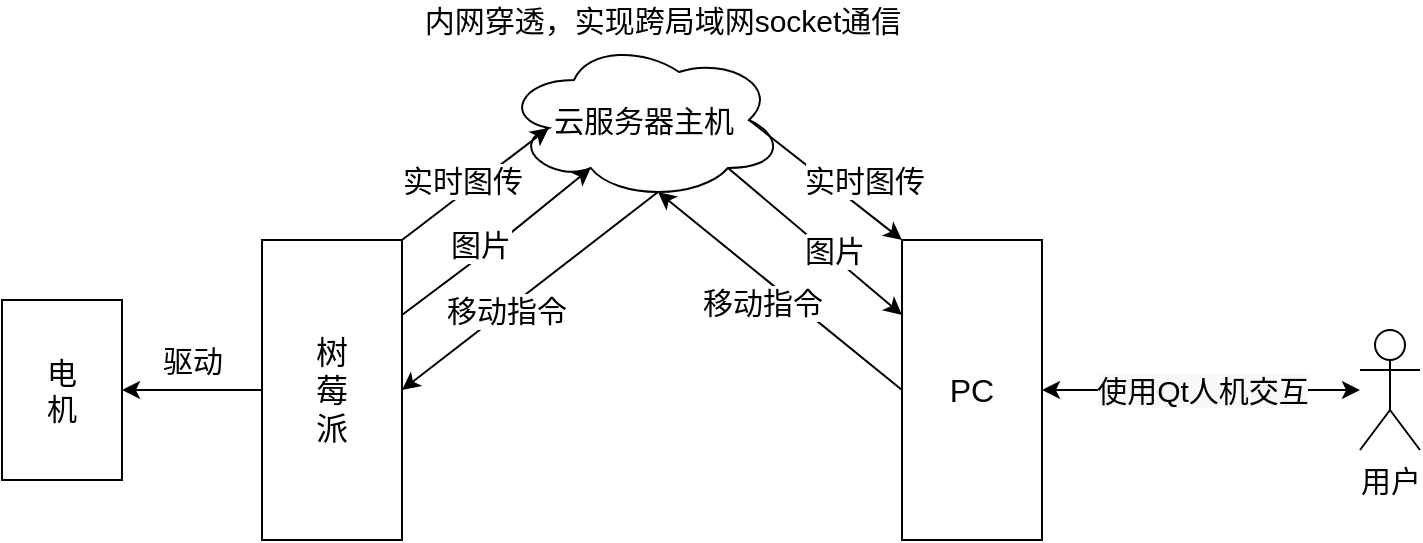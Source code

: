 <mxfile version="18.0.0" type="github">
  <diagram id="R11XRdNVm5lGKCMaSMpF" name="第 1 页">
    <mxGraphModel dx="1102" dy="582" grid="1" gridSize="10" guides="1" tooltips="1" connect="1" arrows="1" fold="1" page="1" pageScale="1" pageWidth="827" pageHeight="1169" math="0" shadow="0">
      <root>
        <mxCell id="0" />
        <mxCell id="1" parent="0" />
        <mxCell id="Irh74TFMI3eNS175melh-1" value="&lt;font style=&quot;font-size: 15px;&quot;&gt;云服务器主机&lt;/font&gt;" style="ellipse;shape=cloud;whiteSpace=wrap;html=1;" vertex="1" parent="1">
          <mxGeometry x="321" y="130" width="140" height="80" as="geometry" />
        </mxCell>
        <mxCell id="Irh74TFMI3eNS175melh-2" value="树&lt;br style=&quot;font-size: 16px;&quot;&gt;莓&lt;br style=&quot;font-size: 16px;&quot;&gt;派" style="rounded=0;whiteSpace=wrap;html=1;fontSize=16;" vertex="1" parent="1">
          <mxGeometry x="200" y="230" width="70" height="150" as="geometry" />
        </mxCell>
        <mxCell id="Irh74TFMI3eNS175melh-3" value="PC" style="rounded=0;whiteSpace=wrap;html=1;fontSize=16;" vertex="1" parent="1">
          <mxGeometry x="520" y="230" width="70" height="150" as="geometry" />
        </mxCell>
        <mxCell id="Irh74TFMI3eNS175melh-4" value="用户" style="shape=umlActor;verticalLabelPosition=bottom;verticalAlign=top;html=1;outlineConnect=0;fontSize=15;" vertex="1" parent="1">
          <mxGeometry x="749" y="275" width="30" height="60" as="geometry" />
        </mxCell>
        <mxCell id="Irh74TFMI3eNS175melh-5" value="内网穿透，实现跨局域网socket通信" style="text;html=1;align=center;verticalAlign=middle;resizable=0;points=[];autosize=1;strokeColor=none;fillColor=none;fontSize=15;" vertex="1" parent="1">
          <mxGeometry x="275" y="110" width="250" height="20" as="geometry" />
        </mxCell>
        <mxCell id="Irh74TFMI3eNS175melh-6" value="电&lt;br&gt;机" style="rounded=0;whiteSpace=wrap;html=1;fontSize=15;" vertex="1" parent="1">
          <mxGeometry x="70" y="260" width="60" height="90" as="geometry" />
        </mxCell>
        <mxCell id="Irh74TFMI3eNS175melh-7" value="" style="endArrow=classic;html=1;rounded=0;fontSize=15;entryX=1;entryY=0.5;entryDx=0;entryDy=0;exitX=0;exitY=0.5;exitDx=0;exitDy=0;" edge="1" parent="1" source="Irh74TFMI3eNS175melh-2" target="Irh74TFMI3eNS175melh-6">
          <mxGeometry width="50" height="50" relative="1" as="geometry">
            <mxPoint x="160" y="360" as="sourcePoint" />
            <mxPoint x="150" y="300" as="targetPoint" />
          </mxGeometry>
        </mxCell>
        <mxCell id="Irh74TFMI3eNS175melh-8" value="&lt;blockquote style=&quot;margin: 0 0 0 40px; border: none; padding: 0px;&quot;&gt;驱动&lt;/blockquote&gt;" style="text;html=1;align=center;verticalAlign=middle;resizable=0;points=[];autosize=1;strokeColor=none;fillColor=none;fontSize=15;" vertex="1" parent="1">
          <mxGeometry x="100" y="280" width="90" height="20" as="geometry" />
        </mxCell>
        <mxCell id="Irh74TFMI3eNS175melh-9" value="" style="endArrow=classic;html=1;rounded=0;fontSize=15;exitX=0.8;exitY=0.8;exitDx=0;exitDy=0;exitPerimeter=0;entryX=0;entryY=0.25;entryDx=0;entryDy=0;" edge="1" parent="1" source="Irh74TFMI3eNS175melh-1" target="Irh74TFMI3eNS175melh-3">
          <mxGeometry width="50" height="50" relative="1" as="geometry">
            <mxPoint x="420" y="340" as="sourcePoint" />
            <mxPoint x="470" y="290" as="targetPoint" />
          </mxGeometry>
        </mxCell>
        <mxCell id="Irh74TFMI3eNS175melh-10" value="图片" style="edgeLabel;html=1;align=center;verticalAlign=middle;resizable=0;points=[];fontSize=15;" vertex="1" connectable="0" parent="Irh74TFMI3eNS175melh-9">
          <mxGeometry x="0.176" y="3" relative="1" as="geometry">
            <mxPoint as="offset" />
          </mxGeometry>
        </mxCell>
        <mxCell id="Irh74TFMI3eNS175melh-11" value="" style="endArrow=classic;html=1;rounded=0;fontSize=15;entryX=0.55;entryY=0.95;entryDx=0;entryDy=0;entryPerimeter=0;exitX=0;exitY=0.5;exitDx=0;exitDy=0;" edge="1" parent="1" source="Irh74TFMI3eNS175melh-3" target="Irh74TFMI3eNS175melh-1">
          <mxGeometry width="50" height="50" relative="1" as="geometry">
            <mxPoint x="400" y="360" as="sourcePoint" />
            <mxPoint x="450" y="310" as="targetPoint" />
          </mxGeometry>
        </mxCell>
        <mxCell id="Irh74TFMI3eNS175melh-12" value="移动指令" style="edgeLabel;html=1;align=center;verticalAlign=middle;resizable=0;points=[];fontSize=15;" vertex="1" connectable="0" parent="Irh74TFMI3eNS175melh-11">
          <mxGeometry x="-0.579" y="4" relative="1" as="geometry">
            <mxPoint x="-42" y="-27" as="offset" />
          </mxGeometry>
        </mxCell>
        <mxCell id="Irh74TFMI3eNS175melh-13" value="" style="endArrow=classic;html=1;rounded=0;fontSize=15;exitX=0.55;exitY=0.95;exitDx=0;exitDy=0;exitPerimeter=0;entryX=1;entryY=0.5;entryDx=0;entryDy=0;" edge="1" parent="1" source="Irh74TFMI3eNS175melh-1" target="Irh74TFMI3eNS175melh-2">
          <mxGeometry width="50" height="50" relative="1" as="geometry">
            <mxPoint x="350" y="350" as="sourcePoint" />
            <mxPoint x="400" y="300" as="targetPoint" />
          </mxGeometry>
        </mxCell>
        <mxCell id="Irh74TFMI3eNS175melh-14" value="移动指令" style="edgeLabel;html=1;align=center;verticalAlign=middle;resizable=0;points=[];fontSize=15;" vertex="1" connectable="0" parent="Irh74TFMI3eNS175melh-13">
          <mxGeometry x="0.189" relative="1" as="geometry">
            <mxPoint as="offset" />
          </mxGeometry>
        </mxCell>
        <mxCell id="Irh74TFMI3eNS175melh-15" value="" style="endArrow=classic;html=1;rounded=0;fontSize=15;exitX=1;exitY=0.25;exitDx=0;exitDy=0;entryX=0.31;entryY=0.8;entryDx=0;entryDy=0;entryPerimeter=0;" edge="1" parent="1" source="Irh74TFMI3eNS175melh-2" target="Irh74TFMI3eNS175melh-1">
          <mxGeometry width="50" height="50" relative="1" as="geometry">
            <mxPoint x="260" y="210" as="sourcePoint" />
            <mxPoint x="310" y="160" as="targetPoint" />
            <Array as="points">
              <mxPoint x="320" y="230" />
            </Array>
          </mxGeometry>
        </mxCell>
        <mxCell id="Irh74TFMI3eNS175melh-16" value="图片" style="edgeLabel;html=1;align=center;verticalAlign=middle;resizable=0;points=[];fontSize=15;" vertex="1" connectable="0" parent="Irh74TFMI3eNS175melh-15">
          <mxGeometry x="-0.721" y="1" relative="1" as="geometry">
            <mxPoint x="26" y="-25" as="offset" />
          </mxGeometry>
        </mxCell>
        <mxCell id="Irh74TFMI3eNS175melh-17" value="" style="endArrow=classic;html=1;rounded=0;fontSize=15;exitX=1;exitY=0;exitDx=0;exitDy=0;entryX=0.16;entryY=0.55;entryDx=0;entryDy=0;entryPerimeter=0;" edge="1" parent="1" source="Irh74TFMI3eNS175melh-2" target="Irh74TFMI3eNS175melh-1">
          <mxGeometry width="50" height="50" relative="1" as="geometry">
            <mxPoint x="280" y="220" as="sourcePoint" />
            <mxPoint x="330" y="170" as="targetPoint" />
          </mxGeometry>
        </mxCell>
        <mxCell id="Irh74TFMI3eNS175melh-18" value="实时图传" style="edgeLabel;html=1;align=center;verticalAlign=middle;resizable=0;points=[];fontSize=15;" vertex="1" connectable="0" parent="Irh74TFMI3eNS175melh-17">
          <mxGeometry x="-0.523" y="1" relative="1" as="geometry">
            <mxPoint x="13" y="-16" as="offset" />
          </mxGeometry>
        </mxCell>
        <mxCell id="Irh74TFMI3eNS175melh-19" value="" style="endArrow=classic;html=1;rounded=0;fontSize=15;exitX=0.875;exitY=0.5;exitDx=0;exitDy=0;exitPerimeter=0;entryX=0;entryY=0;entryDx=0;entryDy=0;" edge="1" parent="1" source="Irh74TFMI3eNS175melh-1" target="Irh74TFMI3eNS175melh-3">
          <mxGeometry width="50" height="50" relative="1" as="geometry">
            <mxPoint x="470" y="190" as="sourcePoint" />
            <mxPoint x="510" y="220" as="targetPoint" />
          </mxGeometry>
        </mxCell>
        <mxCell id="Irh74TFMI3eNS175melh-20" value="实时图传" style="edgeLabel;html=1;align=center;verticalAlign=middle;resizable=0;points=[];fontSize=15;" vertex="1" connectable="0" parent="Irh74TFMI3eNS175melh-19">
          <mxGeometry x="0.621" y="1" relative="1" as="geometry">
            <mxPoint x="-6" y="-18" as="offset" />
          </mxGeometry>
        </mxCell>
        <mxCell id="Irh74TFMI3eNS175melh-21" value="" style="endArrow=classic;startArrow=classic;html=1;rounded=0;fontSize=15;" edge="1" parent="1" source="Irh74TFMI3eNS175melh-3" target="Irh74TFMI3eNS175melh-4">
          <mxGeometry width="50" height="50" relative="1" as="geometry">
            <mxPoint x="590" y="355" as="sourcePoint" />
            <mxPoint x="660.711" y="305" as="targetPoint" />
          </mxGeometry>
        </mxCell>
        <mxCell id="Irh74TFMI3eNS175melh-22" value="&lt;span style=&quot;background-color: rgb(248, 249, 250);&quot;&gt;使用Qt人机交互&lt;/span&gt;" style="edgeLabel;html=1;align=center;verticalAlign=middle;resizable=0;points=[];fontSize=15;" vertex="1" connectable="0" parent="Irh74TFMI3eNS175melh-21">
          <mxGeometry x="-0.245" y="1" relative="1" as="geometry">
            <mxPoint x="20" y="1" as="offset" />
          </mxGeometry>
        </mxCell>
      </root>
    </mxGraphModel>
  </diagram>
</mxfile>
